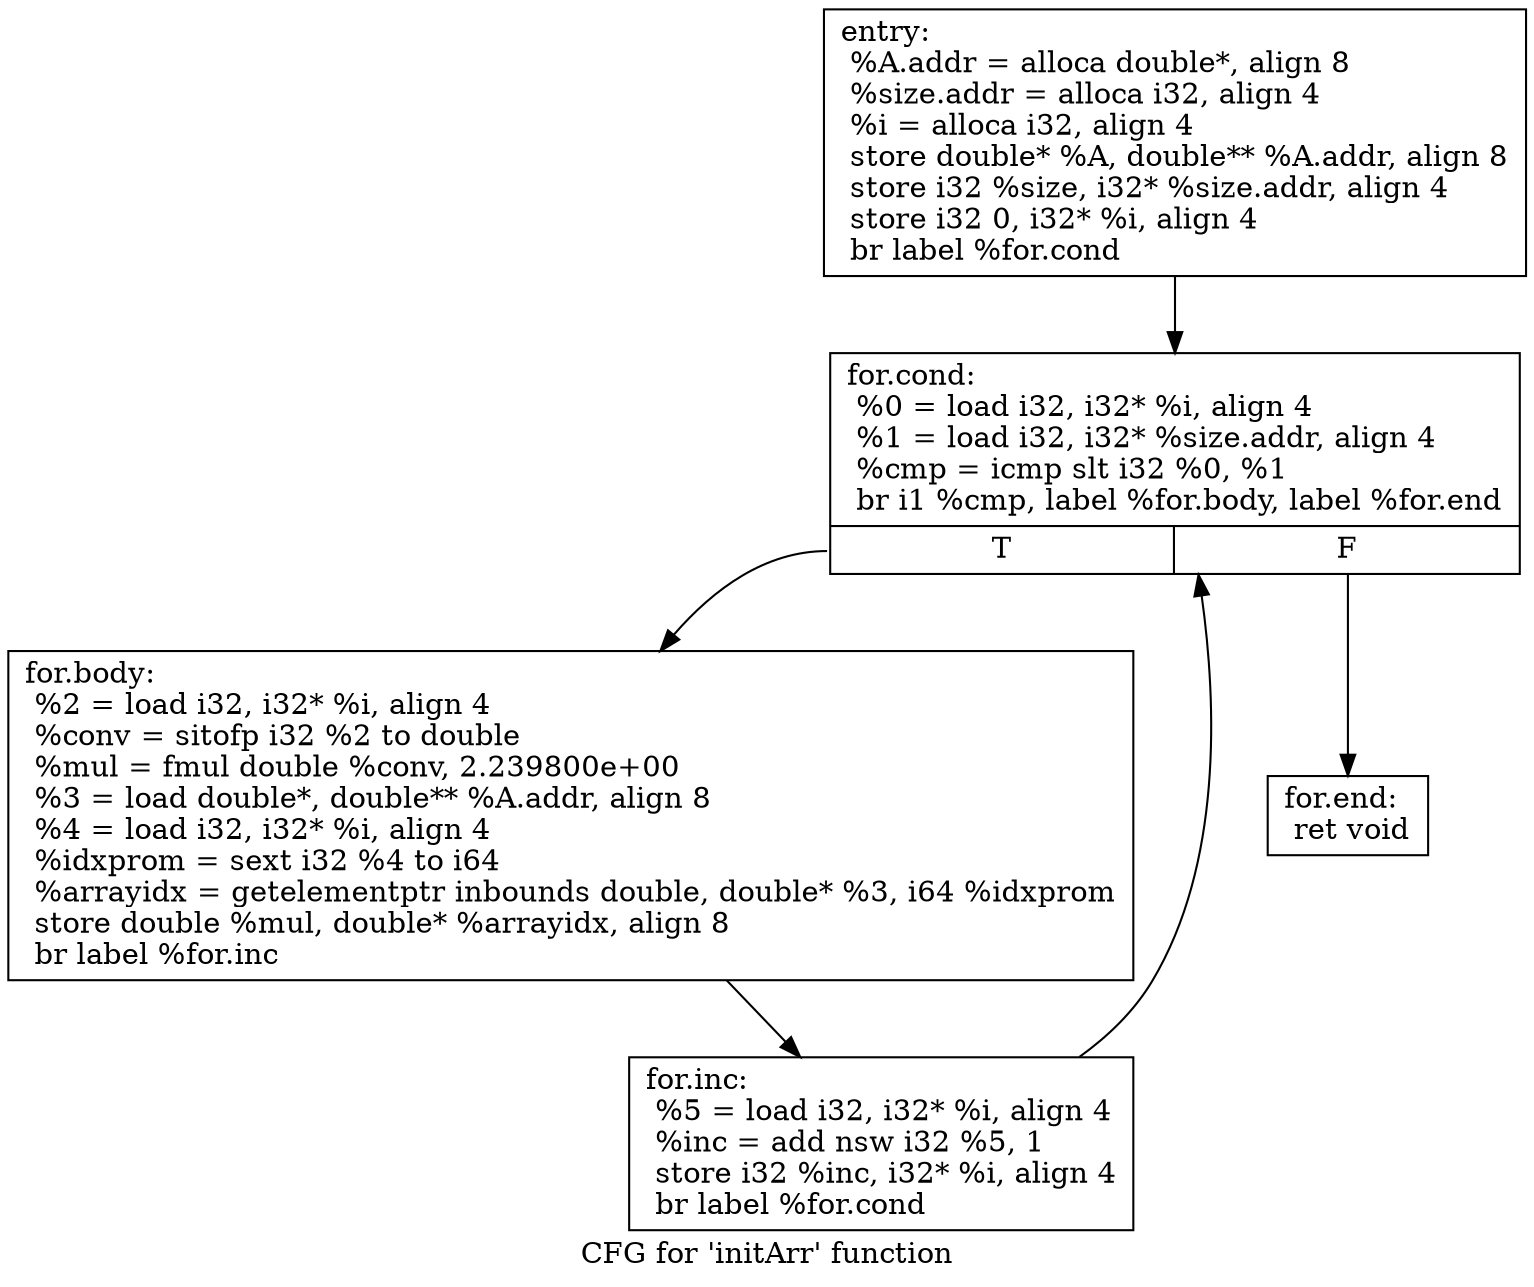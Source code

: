 digraph "CFG for 'initArr' function" {
	label="CFG for 'initArr' function";

	Node0x556059a51d10 [shape=record,label="{entry:\l  %A.addr = alloca double*, align 8\l  %size.addr = alloca i32, align 4\l  %i = alloca i32, align 4\l  store double* %A, double** %A.addr, align 8\l  store i32 %size, i32* %size.addr, align 4\l  store i32 0, i32* %i, align 4\l  br label %for.cond\l}"];
	Node0x556059a51d10 -> Node0x556059a52e40;
	Node0x556059a52e40 [shape=record,label="{for.cond:                                         \l  %0 = load i32, i32* %i, align 4\l  %1 = load i32, i32* %size.addr, align 4\l  %cmp = icmp slt i32 %0, %1\l  br i1 %cmp, label %for.body, label %for.end\l|{<s0>T|<s1>F}}"];
	Node0x556059a52e40:s0 -> Node0x556059a52e90;
	Node0x556059a52e40:s1 -> Node0x556059a52f30;
	Node0x556059a52e90 [shape=record,label="{for.body:                                         \l  %2 = load i32, i32* %i, align 4\l  %conv = sitofp i32 %2 to double\l  %mul = fmul double %conv, 2.239800e+00\l  %3 = load double*, double** %A.addr, align 8\l  %4 = load i32, i32* %i, align 4\l  %idxprom = sext i32 %4 to i64\l  %arrayidx = getelementptr inbounds double, double* %3, i64 %idxprom\l  store double %mul, double* %arrayidx, align 8\l  br label %for.inc\l}"];
	Node0x556059a52e90 -> Node0x556059a52ee0;
	Node0x556059a52ee0 [shape=record,label="{for.inc:                                          \l  %5 = load i32, i32* %i, align 4\l  %inc = add nsw i32 %5, 1\l  store i32 %inc, i32* %i, align 4\l  br label %for.cond\l}"];
	Node0x556059a52ee0 -> Node0x556059a52e40;
	Node0x556059a52f30 [shape=record,label="{for.end:                                          \l  ret void\l}"];
}
